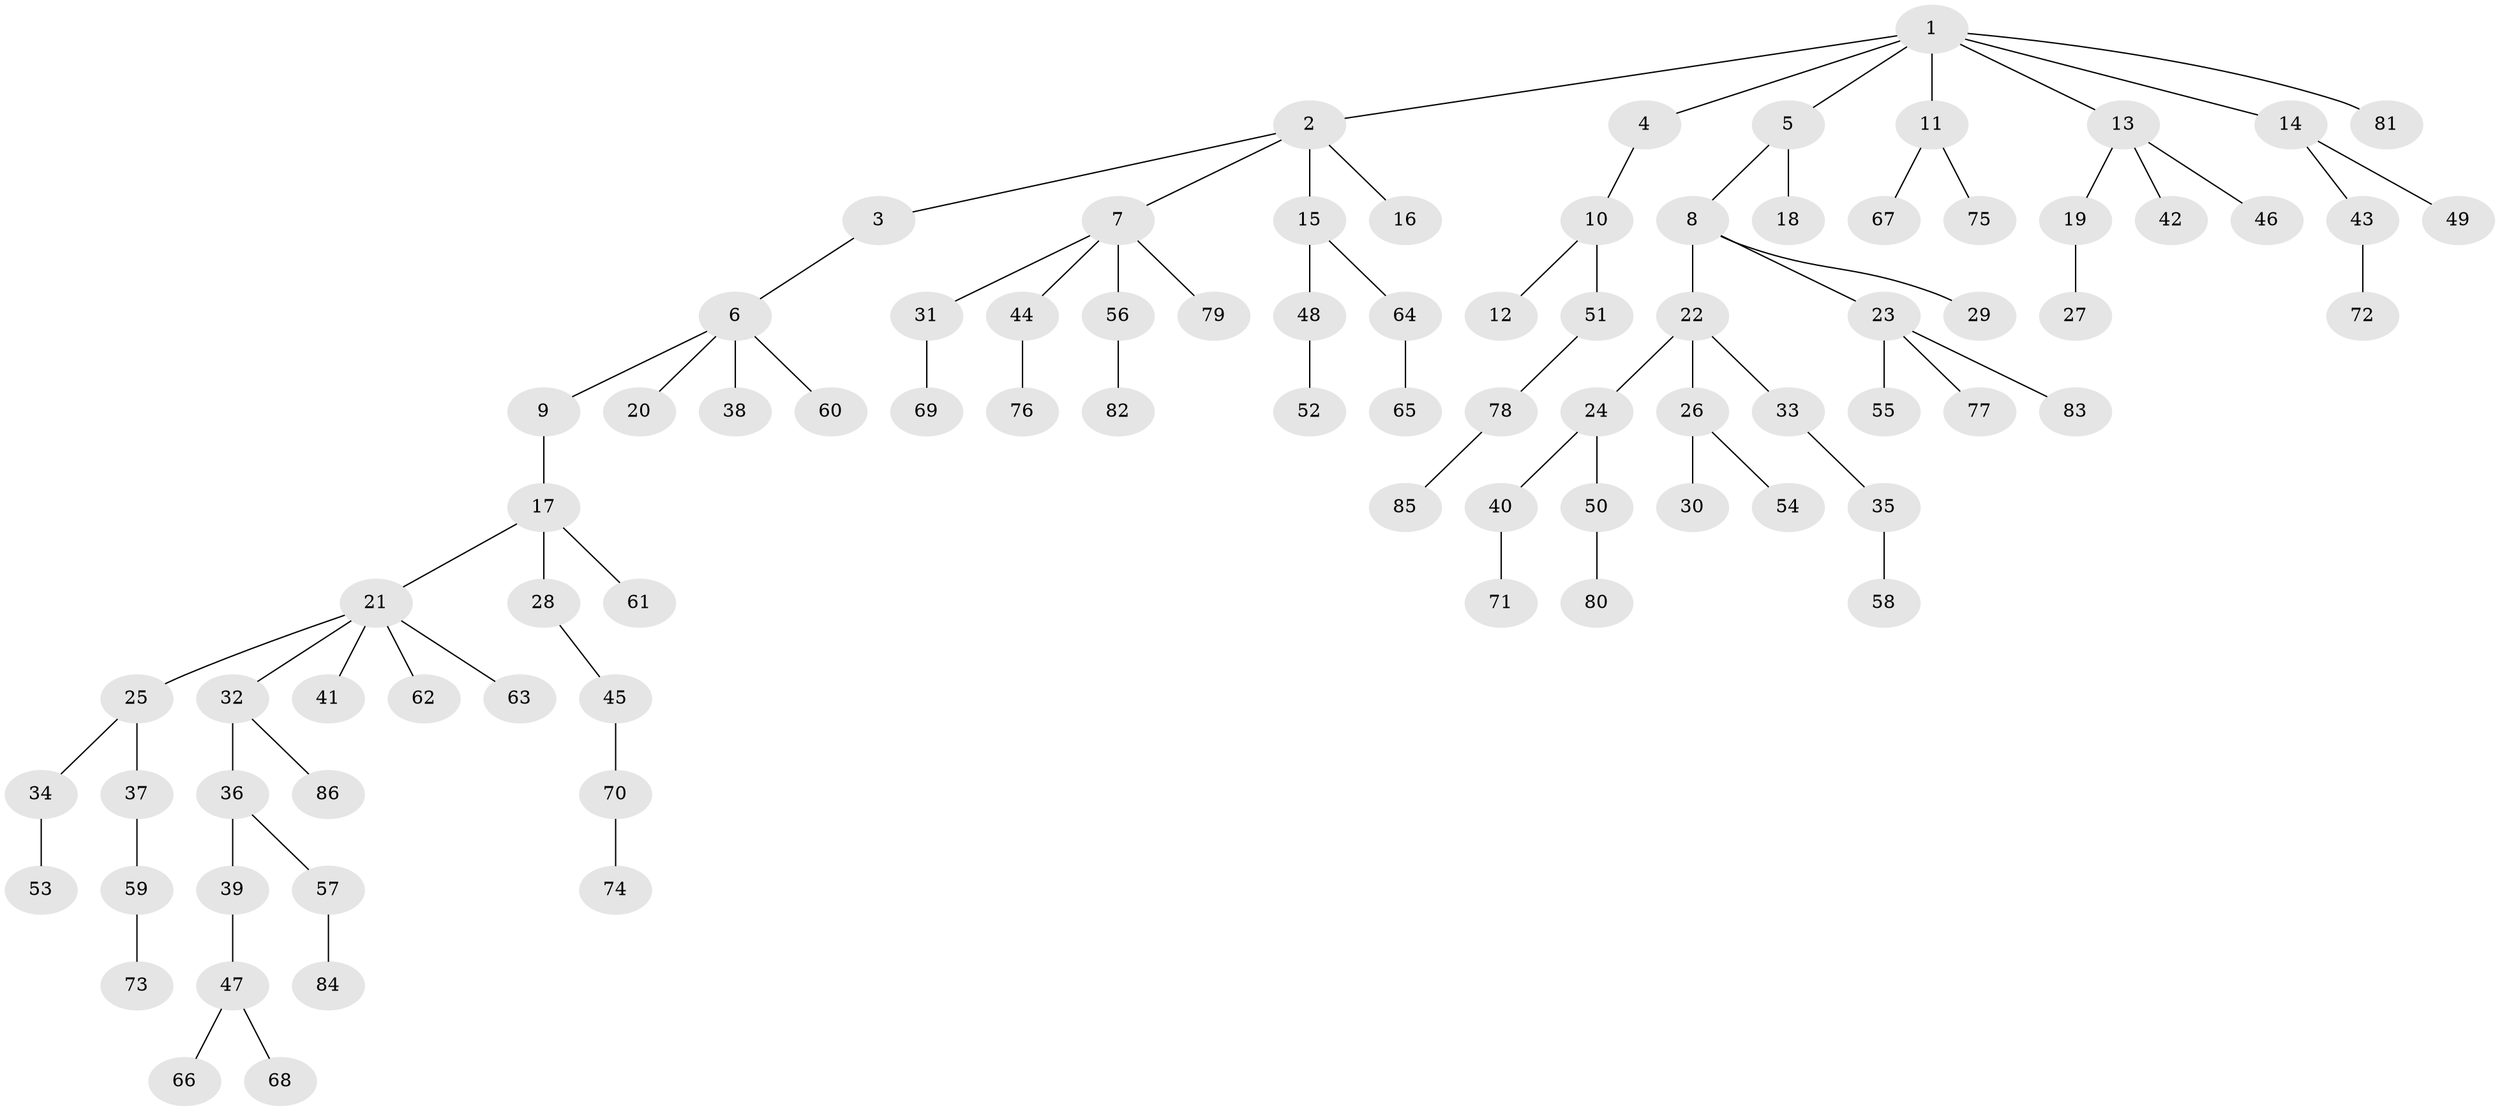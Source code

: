 // Generated by graph-tools (version 1.1) at 2025/11/02/27/25 16:11:26]
// undirected, 86 vertices, 85 edges
graph export_dot {
graph [start="1"]
  node [color=gray90,style=filled];
  1;
  2;
  3;
  4;
  5;
  6;
  7;
  8;
  9;
  10;
  11;
  12;
  13;
  14;
  15;
  16;
  17;
  18;
  19;
  20;
  21;
  22;
  23;
  24;
  25;
  26;
  27;
  28;
  29;
  30;
  31;
  32;
  33;
  34;
  35;
  36;
  37;
  38;
  39;
  40;
  41;
  42;
  43;
  44;
  45;
  46;
  47;
  48;
  49;
  50;
  51;
  52;
  53;
  54;
  55;
  56;
  57;
  58;
  59;
  60;
  61;
  62;
  63;
  64;
  65;
  66;
  67;
  68;
  69;
  70;
  71;
  72;
  73;
  74;
  75;
  76;
  77;
  78;
  79;
  80;
  81;
  82;
  83;
  84;
  85;
  86;
  1 -- 2;
  1 -- 4;
  1 -- 5;
  1 -- 11;
  1 -- 13;
  1 -- 14;
  1 -- 81;
  2 -- 3;
  2 -- 7;
  2 -- 15;
  2 -- 16;
  3 -- 6;
  4 -- 10;
  5 -- 8;
  5 -- 18;
  6 -- 9;
  6 -- 20;
  6 -- 38;
  6 -- 60;
  7 -- 31;
  7 -- 44;
  7 -- 56;
  7 -- 79;
  8 -- 22;
  8 -- 23;
  8 -- 29;
  9 -- 17;
  10 -- 12;
  10 -- 51;
  11 -- 67;
  11 -- 75;
  13 -- 19;
  13 -- 42;
  13 -- 46;
  14 -- 43;
  14 -- 49;
  15 -- 48;
  15 -- 64;
  17 -- 21;
  17 -- 28;
  17 -- 61;
  19 -- 27;
  21 -- 25;
  21 -- 32;
  21 -- 41;
  21 -- 62;
  21 -- 63;
  22 -- 24;
  22 -- 26;
  22 -- 33;
  23 -- 55;
  23 -- 77;
  23 -- 83;
  24 -- 40;
  24 -- 50;
  25 -- 34;
  25 -- 37;
  26 -- 30;
  26 -- 54;
  28 -- 45;
  31 -- 69;
  32 -- 36;
  32 -- 86;
  33 -- 35;
  34 -- 53;
  35 -- 58;
  36 -- 39;
  36 -- 57;
  37 -- 59;
  39 -- 47;
  40 -- 71;
  43 -- 72;
  44 -- 76;
  45 -- 70;
  47 -- 66;
  47 -- 68;
  48 -- 52;
  50 -- 80;
  51 -- 78;
  56 -- 82;
  57 -- 84;
  59 -- 73;
  64 -- 65;
  70 -- 74;
  78 -- 85;
}
